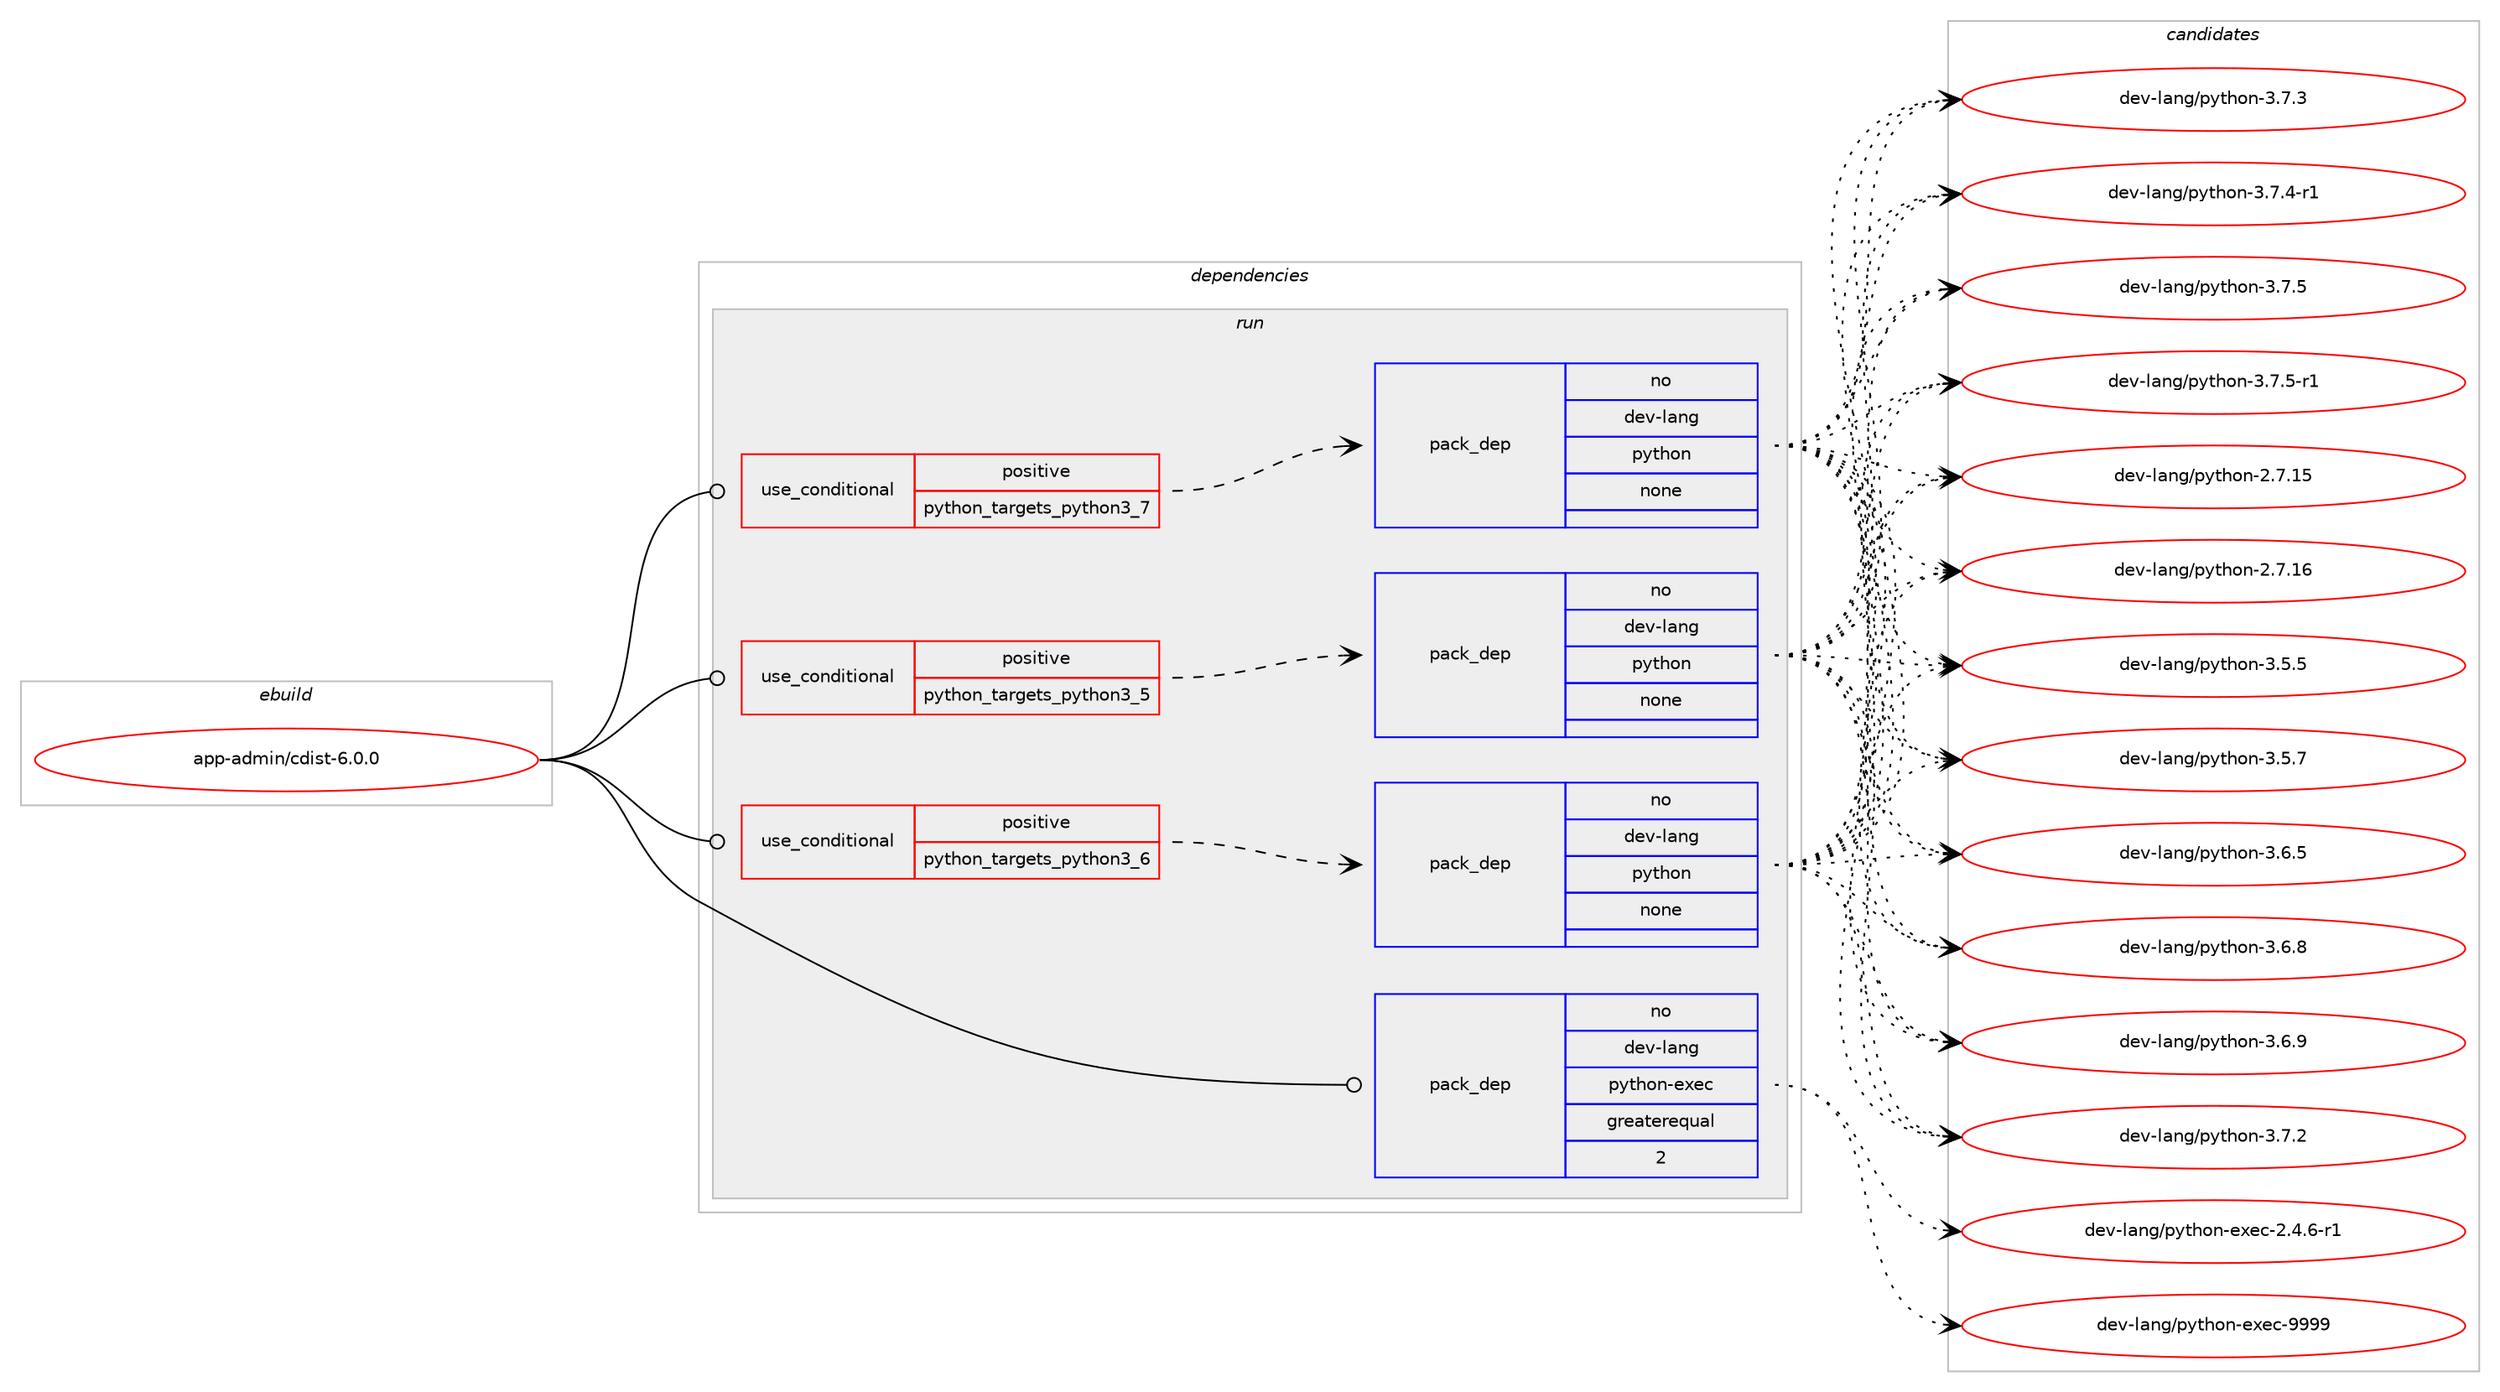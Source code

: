 digraph prolog {

# *************
# Graph options
# *************

newrank=true;
concentrate=true;
compound=true;
graph [rankdir=LR,fontname=Helvetica,fontsize=10,ranksep=1.5];#, ranksep=2.5, nodesep=0.2];
edge  [arrowhead=vee];
node  [fontname=Helvetica,fontsize=10];

# **********
# The ebuild
# **********

subgraph cluster_leftcol {
color=gray;
rank=same;
label=<<i>ebuild</i>>;
id [label="app-admin/cdist-6.0.0", color=red, width=4, href="../app-admin/cdist-6.0.0.svg"];
}

# ****************
# The dependencies
# ****************

subgraph cluster_midcol {
color=gray;
label=<<i>dependencies</i>>;
subgraph cluster_compile {
fillcolor="#eeeeee";
style=filled;
label=<<i>compile</i>>;
}
subgraph cluster_compileandrun {
fillcolor="#eeeeee";
style=filled;
label=<<i>compile and run</i>>;
}
subgraph cluster_run {
fillcolor="#eeeeee";
style=filled;
label=<<i>run</i>>;
subgraph cond110734 {
dependency465753 [label=<<TABLE BORDER="0" CELLBORDER="1" CELLSPACING="0" CELLPADDING="4"><TR><TD ROWSPAN="3" CELLPADDING="10">use_conditional</TD></TR><TR><TD>positive</TD></TR><TR><TD>python_targets_python3_5</TD></TR></TABLE>>, shape=none, color=red];
subgraph pack346553 {
dependency465754 [label=<<TABLE BORDER="0" CELLBORDER="1" CELLSPACING="0" CELLPADDING="4" WIDTH="220"><TR><TD ROWSPAN="6" CELLPADDING="30">pack_dep</TD></TR><TR><TD WIDTH="110">no</TD></TR><TR><TD>dev-lang</TD></TR><TR><TD>python</TD></TR><TR><TD>none</TD></TR><TR><TD></TD></TR></TABLE>>, shape=none, color=blue];
}
dependency465753:e -> dependency465754:w [weight=20,style="dashed",arrowhead="vee"];
}
id:e -> dependency465753:w [weight=20,style="solid",arrowhead="odot"];
subgraph cond110735 {
dependency465755 [label=<<TABLE BORDER="0" CELLBORDER="1" CELLSPACING="0" CELLPADDING="4"><TR><TD ROWSPAN="3" CELLPADDING="10">use_conditional</TD></TR><TR><TD>positive</TD></TR><TR><TD>python_targets_python3_6</TD></TR></TABLE>>, shape=none, color=red];
subgraph pack346554 {
dependency465756 [label=<<TABLE BORDER="0" CELLBORDER="1" CELLSPACING="0" CELLPADDING="4" WIDTH="220"><TR><TD ROWSPAN="6" CELLPADDING="30">pack_dep</TD></TR><TR><TD WIDTH="110">no</TD></TR><TR><TD>dev-lang</TD></TR><TR><TD>python</TD></TR><TR><TD>none</TD></TR><TR><TD></TD></TR></TABLE>>, shape=none, color=blue];
}
dependency465755:e -> dependency465756:w [weight=20,style="dashed",arrowhead="vee"];
}
id:e -> dependency465755:w [weight=20,style="solid",arrowhead="odot"];
subgraph cond110736 {
dependency465757 [label=<<TABLE BORDER="0" CELLBORDER="1" CELLSPACING="0" CELLPADDING="4"><TR><TD ROWSPAN="3" CELLPADDING="10">use_conditional</TD></TR><TR><TD>positive</TD></TR><TR><TD>python_targets_python3_7</TD></TR></TABLE>>, shape=none, color=red];
subgraph pack346555 {
dependency465758 [label=<<TABLE BORDER="0" CELLBORDER="1" CELLSPACING="0" CELLPADDING="4" WIDTH="220"><TR><TD ROWSPAN="6" CELLPADDING="30">pack_dep</TD></TR><TR><TD WIDTH="110">no</TD></TR><TR><TD>dev-lang</TD></TR><TR><TD>python</TD></TR><TR><TD>none</TD></TR><TR><TD></TD></TR></TABLE>>, shape=none, color=blue];
}
dependency465757:e -> dependency465758:w [weight=20,style="dashed",arrowhead="vee"];
}
id:e -> dependency465757:w [weight=20,style="solid",arrowhead="odot"];
subgraph pack346556 {
dependency465759 [label=<<TABLE BORDER="0" CELLBORDER="1" CELLSPACING="0" CELLPADDING="4" WIDTH="220"><TR><TD ROWSPAN="6" CELLPADDING="30">pack_dep</TD></TR><TR><TD WIDTH="110">no</TD></TR><TR><TD>dev-lang</TD></TR><TR><TD>python-exec</TD></TR><TR><TD>greaterequal</TD></TR><TR><TD>2</TD></TR></TABLE>>, shape=none, color=blue];
}
id:e -> dependency465759:w [weight=20,style="solid",arrowhead="odot"];
}
}

# **************
# The candidates
# **************

subgraph cluster_choices {
rank=same;
color=gray;
label=<<i>candidates</i>>;

subgraph choice346553 {
color=black;
nodesep=1;
choice10010111845108971101034711212111610411111045504655464953 [label="dev-lang/python-2.7.15", color=red, width=4,href="../dev-lang/python-2.7.15.svg"];
choice10010111845108971101034711212111610411111045504655464954 [label="dev-lang/python-2.7.16", color=red, width=4,href="../dev-lang/python-2.7.16.svg"];
choice100101118451089711010347112121116104111110455146534653 [label="dev-lang/python-3.5.5", color=red, width=4,href="../dev-lang/python-3.5.5.svg"];
choice100101118451089711010347112121116104111110455146534655 [label="dev-lang/python-3.5.7", color=red, width=4,href="../dev-lang/python-3.5.7.svg"];
choice100101118451089711010347112121116104111110455146544653 [label="dev-lang/python-3.6.5", color=red, width=4,href="../dev-lang/python-3.6.5.svg"];
choice100101118451089711010347112121116104111110455146544656 [label="dev-lang/python-3.6.8", color=red, width=4,href="../dev-lang/python-3.6.8.svg"];
choice100101118451089711010347112121116104111110455146544657 [label="dev-lang/python-3.6.9", color=red, width=4,href="../dev-lang/python-3.6.9.svg"];
choice100101118451089711010347112121116104111110455146554650 [label="dev-lang/python-3.7.2", color=red, width=4,href="../dev-lang/python-3.7.2.svg"];
choice100101118451089711010347112121116104111110455146554651 [label="dev-lang/python-3.7.3", color=red, width=4,href="../dev-lang/python-3.7.3.svg"];
choice1001011184510897110103471121211161041111104551465546524511449 [label="dev-lang/python-3.7.4-r1", color=red, width=4,href="../dev-lang/python-3.7.4-r1.svg"];
choice100101118451089711010347112121116104111110455146554653 [label="dev-lang/python-3.7.5", color=red, width=4,href="../dev-lang/python-3.7.5.svg"];
choice1001011184510897110103471121211161041111104551465546534511449 [label="dev-lang/python-3.7.5-r1", color=red, width=4,href="../dev-lang/python-3.7.5-r1.svg"];
dependency465754:e -> choice10010111845108971101034711212111610411111045504655464953:w [style=dotted,weight="100"];
dependency465754:e -> choice10010111845108971101034711212111610411111045504655464954:w [style=dotted,weight="100"];
dependency465754:e -> choice100101118451089711010347112121116104111110455146534653:w [style=dotted,weight="100"];
dependency465754:e -> choice100101118451089711010347112121116104111110455146534655:w [style=dotted,weight="100"];
dependency465754:e -> choice100101118451089711010347112121116104111110455146544653:w [style=dotted,weight="100"];
dependency465754:e -> choice100101118451089711010347112121116104111110455146544656:w [style=dotted,weight="100"];
dependency465754:e -> choice100101118451089711010347112121116104111110455146544657:w [style=dotted,weight="100"];
dependency465754:e -> choice100101118451089711010347112121116104111110455146554650:w [style=dotted,weight="100"];
dependency465754:e -> choice100101118451089711010347112121116104111110455146554651:w [style=dotted,weight="100"];
dependency465754:e -> choice1001011184510897110103471121211161041111104551465546524511449:w [style=dotted,weight="100"];
dependency465754:e -> choice100101118451089711010347112121116104111110455146554653:w [style=dotted,weight="100"];
dependency465754:e -> choice1001011184510897110103471121211161041111104551465546534511449:w [style=dotted,weight="100"];
}
subgraph choice346554 {
color=black;
nodesep=1;
choice10010111845108971101034711212111610411111045504655464953 [label="dev-lang/python-2.7.15", color=red, width=4,href="../dev-lang/python-2.7.15.svg"];
choice10010111845108971101034711212111610411111045504655464954 [label="dev-lang/python-2.7.16", color=red, width=4,href="../dev-lang/python-2.7.16.svg"];
choice100101118451089711010347112121116104111110455146534653 [label="dev-lang/python-3.5.5", color=red, width=4,href="../dev-lang/python-3.5.5.svg"];
choice100101118451089711010347112121116104111110455146534655 [label="dev-lang/python-3.5.7", color=red, width=4,href="../dev-lang/python-3.5.7.svg"];
choice100101118451089711010347112121116104111110455146544653 [label="dev-lang/python-3.6.5", color=red, width=4,href="../dev-lang/python-3.6.5.svg"];
choice100101118451089711010347112121116104111110455146544656 [label="dev-lang/python-3.6.8", color=red, width=4,href="../dev-lang/python-3.6.8.svg"];
choice100101118451089711010347112121116104111110455146544657 [label="dev-lang/python-3.6.9", color=red, width=4,href="../dev-lang/python-3.6.9.svg"];
choice100101118451089711010347112121116104111110455146554650 [label="dev-lang/python-3.7.2", color=red, width=4,href="../dev-lang/python-3.7.2.svg"];
choice100101118451089711010347112121116104111110455146554651 [label="dev-lang/python-3.7.3", color=red, width=4,href="../dev-lang/python-3.7.3.svg"];
choice1001011184510897110103471121211161041111104551465546524511449 [label="dev-lang/python-3.7.4-r1", color=red, width=4,href="../dev-lang/python-3.7.4-r1.svg"];
choice100101118451089711010347112121116104111110455146554653 [label="dev-lang/python-3.7.5", color=red, width=4,href="../dev-lang/python-3.7.5.svg"];
choice1001011184510897110103471121211161041111104551465546534511449 [label="dev-lang/python-3.7.5-r1", color=red, width=4,href="../dev-lang/python-3.7.5-r1.svg"];
dependency465756:e -> choice10010111845108971101034711212111610411111045504655464953:w [style=dotted,weight="100"];
dependency465756:e -> choice10010111845108971101034711212111610411111045504655464954:w [style=dotted,weight="100"];
dependency465756:e -> choice100101118451089711010347112121116104111110455146534653:w [style=dotted,weight="100"];
dependency465756:e -> choice100101118451089711010347112121116104111110455146534655:w [style=dotted,weight="100"];
dependency465756:e -> choice100101118451089711010347112121116104111110455146544653:w [style=dotted,weight="100"];
dependency465756:e -> choice100101118451089711010347112121116104111110455146544656:w [style=dotted,weight="100"];
dependency465756:e -> choice100101118451089711010347112121116104111110455146544657:w [style=dotted,weight="100"];
dependency465756:e -> choice100101118451089711010347112121116104111110455146554650:w [style=dotted,weight="100"];
dependency465756:e -> choice100101118451089711010347112121116104111110455146554651:w [style=dotted,weight="100"];
dependency465756:e -> choice1001011184510897110103471121211161041111104551465546524511449:w [style=dotted,weight="100"];
dependency465756:e -> choice100101118451089711010347112121116104111110455146554653:w [style=dotted,weight="100"];
dependency465756:e -> choice1001011184510897110103471121211161041111104551465546534511449:w [style=dotted,weight="100"];
}
subgraph choice346555 {
color=black;
nodesep=1;
choice10010111845108971101034711212111610411111045504655464953 [label="dev-lang/python-2.7.15", color=red, width=4,href="../dev-lang/python-2.7.15.svg"];
choice10010111845108971101034711212111610411111045504655464954 [label="dev-lang/python-2.7.16", color=red, width=4,href="../dev-lang/python-2.7.16.svg"];
choice100101118451089711010347112121116104111110455146534653 [label="dev-lang/python-3.5.5", color=red, width=4,href="../dev-lang/python-3.5.5.svg"];
choice100101118451089711010347112121116104111110455146534655 [label="dev-lang/python-3.5.7", color=red, width=4,href="../dev-lang/python-3.5.7.svg"];
choice100101118451089711010347112121116104111110455146544653 [label="dev-lang/python-3.6.5", color=red, width=4,href="../dev-lang/python-3.6.5.svg"];
choice100101118451089711010347112121116104111110455146544656 [label="dev-lang/python-3.6.8", color=red, width=4,href="../dev-lang/python-3.6.8.svg"];
choice100101118451089711010347112121116104111110455146544657 [label="dev-lang/python-3.6.9", color=red, width=4,href="../dev-lang/python-3.6.9.svg"];
choice100101118451089711010347112121116104111110455146554650 [label="dev-lang/python-3.7.2", color=red, width=4,href="../dev-lang/python-3.7.2.svg"];
choice100101118451089711010347112121116104111110455146554651 [label="dev-lang/python-3.7.3", color=red, width=4,href="../dev-lang/python-3.7.3.svg"];
choice1001011184510897110103471121211161041111104551465546524511449 [label="dev-lang/python-3.7.4-r1", color=red, width=4,href="../dev-lang/python-3.7.4-r1.svg"];
choice100101118451089711010347112121116104111110455146554653 [label="dev-lang/python-3.7.5", color=red, width=4,href="../dev-lang/python-3.7.5.svg"];
choice1001011184510897110103471121211161041111104551465546534511449 [label="dev-lang/python-3.7.5-r1", color=red, width=4,href="../dev-lang/python-3.7.5-r1.svg"];
dependency465758:e -> choice10010111845108971101034711212111610411111045504655464953:w [style=dotted,weight="100"];
dependency465758:e -> choice10010111845108971101034711212111610411111045504655464954:w [style=dotted,weight="100"];
dependency465758:e -> choice100101118451089711010347112121116104111110455146534653:w [style=dotted,weight="100"];
dependency465758:e -> choice100101118451089711010347112121116104111110455146534655:w [style=dotted,weight="100"];
dependency465758:e -> choice100101118451089711010347112121116104111110455146544653:w [style=dotted,weight="100"];
dependency465758:e -> choice100101118451089711010347112121116104111110455146544656:w [style=dotted,weight="100"];
dependency465758:e -> choice100101118451089711010347112121116104111110455146544657:w [style=dotted,weight="100"];
dependency465758:e -> choice100101118451089711010347112121116104111110455146554650:w [style=dotted,weight="100"];
dependency465758:e -> choice100101118451089711010347112121116104111110455146554651:w [style=dotted,weight="100"];
dependency465758:e -> choice1001011184510897110103471121211161041111104551465546524511449:w [style=dotted,weight="100"];
dependency465758:e -> choice100101118451089711010347112121116104111110455146554653:w [style=dotted,weight="100"];
dependency465758:e -> choice1001011184510897110103471121211161041111104551465546534511449:w [style=dotted,weight="100"];
}
subgraph choice346556 {
color=black;
nodesep=1;
choice10010111845108971101034711212111610411111045101120101994550465246544511449 [label="dev-lang/python-exec-2.4.6-r1", color=red, width=4,href="../dev-lang/python-exec-2.4.6-r1.svg"];
choice10010111845108971101034711212111610411111045101120101994557575757 [label="dev-lang/python-exec-9999", color=red, width=4,href="../dev-lang/python-exec-9999.svg"];
dependency465759:e -> choice10010111845108971101034711212111610411111045101120101994550465246544511449:w [style=dotted,weight="100"];
dependency465759:e -> choice10010111845108971101034711212111610411111045101120101994557575757:w [style=dotted,weight="100"];
}
}

}
